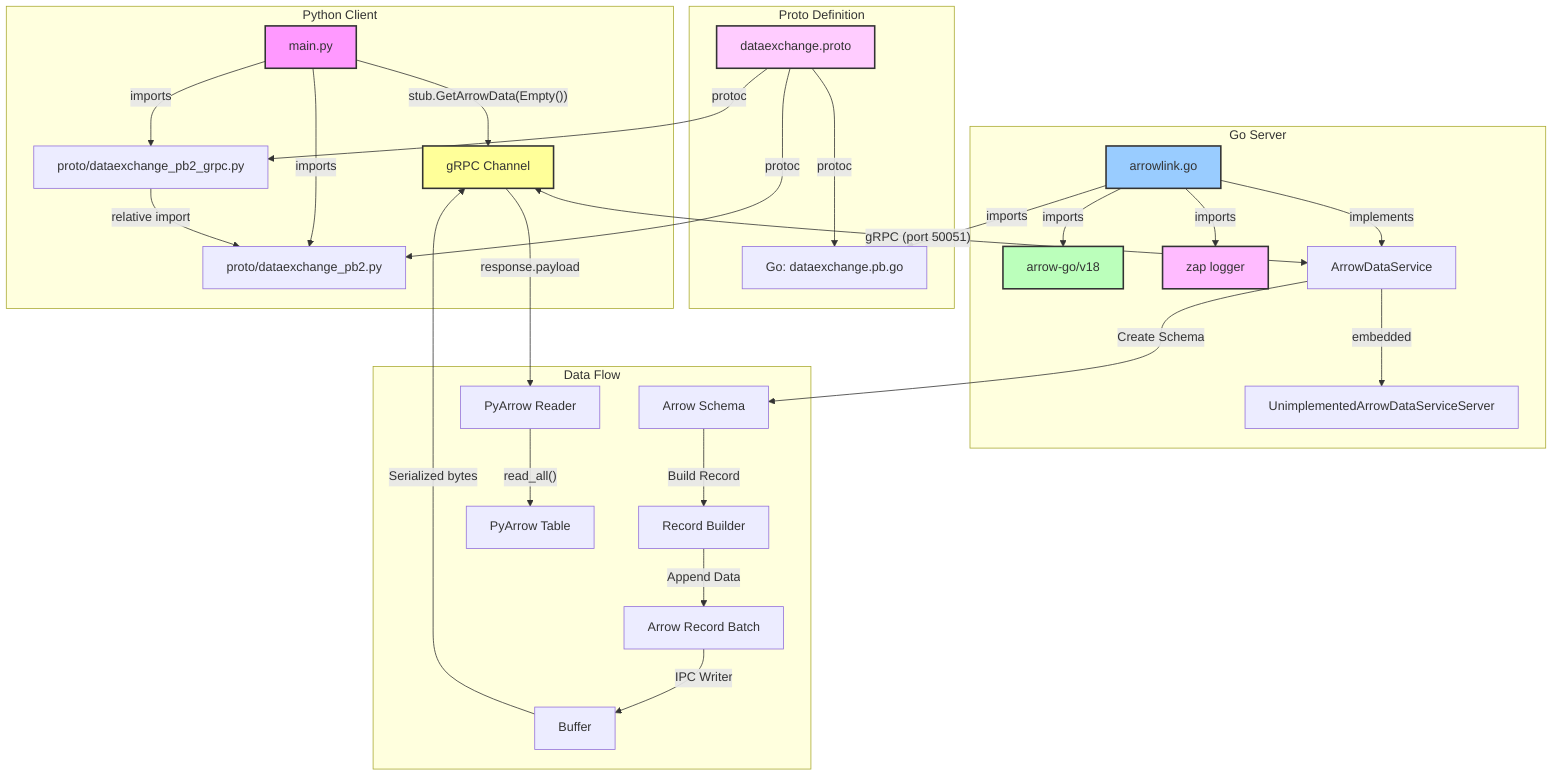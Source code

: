 graph TD
    subgraph "Python Client"
        A[main.py] --> |imports| B[proto/dataexchange_pb2_grpc.py]
        A --> |imports| C[proto/dataexchange_pb2.py]
        B --> |relative import| C
        A --> |"stub.GetArrowData(Empty())"| D[gRPC Channel]
    end

    subgraph "Proto Definition"
        E[dataexchange.proto] --> |protoc| B
        E --> |protoc| C
        E --> |protoc| F[Go: dataexchange.pb.go]
    end

    subgraph "Go Server"
        G[arrowlink.go] --> |imports| F
        G --> |imports| L[arrow-go/v18]
        G --> |imports| M[zap logger]
        G --> |implements| H[ArrowDataService]
        H --> |embedded| N[UnimplementedArrowDataServiceServer]
    end

    D <--> |"gRPC (port 50051)"| H

    subgraph "Data Flow"
        H --> |"Create Schema"| O[Arrow Schema]
        O --> |"Build Record"| P[Record Builder]
        P --> |"Append Data"| I[Arrow Record Batch]
        I --> |"IPC Writer"| Q[Buffer]
        Q --> |"Serialized bytes"| D
        D --> |"response.payload"| J[PyArrow Reader]
        J --> |"read_all()"| R[PyArrow Table]
    end

    style A fill:#f9f,stroke:#333,stroke-width:2px
    style G fill:#9cf,stroke:#333,stroke-width:2px
    style E fill:#fcf,stroke:#333,stroke-width:2px
    style D fill:#ff9,stroke:#333,stroke-width:2px
    style L fill:#bfb,stroke:#333,stroke-width:2px
    style M fill:#fbf,stroke:#333,stroke-width:2px